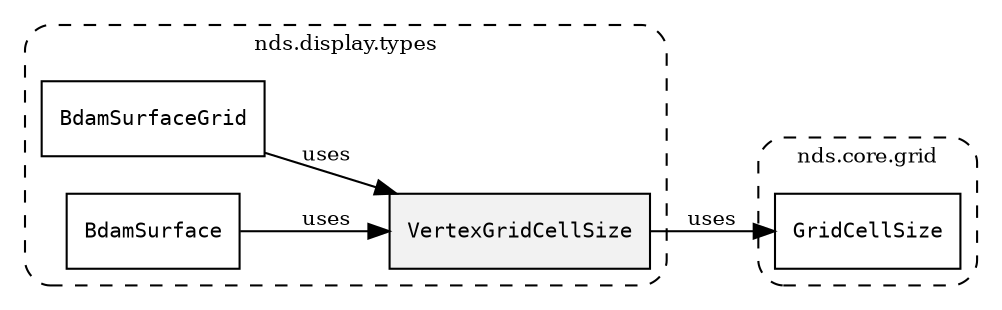 /**
 * This dot file creates symbol collaboration diagram for VertexGridCellSize.
 */
digraph ZSERIO
{
    node [shape=box, fontsize=10];
    rankdir="LR";
    fontsize=10;
    tooltip="VertexGridCellSize collaboration diagram";

    subgraph "cluster_nds.display.types"
    {
        style="dashed, rounded";
        label="nds.display.types";
        tooltip="Package nds.display.types";
        href="../../../content/packages/nds.display.types.html#Package-nds-display-types";
        target="_parent";

        "VertexGridCellSize" [style="filled", fillcolor="#0000000D", target="_parent", label=<<font face="monospace"><table align="center" border="0" cellspacing="0" cellpadding="0"><tr><td href="../../../content/packages/nds.display.types.html#Subtype-VertexGridCellSize" title="Subtype defined in nds.display.types">VertexGridCellSize</td></tr></table></font>>];
        "BdamSurfaceGrid" [target="_parent", label=<<font face="monospace"><table align="center" border="0" cellspacing="0" cellpadding="0"><tr><td href="../../../content/packages/nds.display.types.html#Structure-BdamSurfaceGrid" title="Structure defined in nds.display.types">BdamSurfaceGrid</td></tr></table></font>>];
        "BdamSurface" [target="_parent", label=<<font face="monospace"><table align="center" border="0" cellspacing="0" cellpadding="0"><tr><td href="../../../content/packages/nds.display.types.html#Structure-BdamSurface" title="Structure defined in nds.display.types">BdamSurface</td></tr></table></font>>];
    }

    subgraph "cluster_nds.core.grid"
    {
        style="dashed, rounded";
        label="nds.core.grid";
        tooltip="Package nds.core.grid";
        href="../../../content/packages/nds.core.grid.html#Package-nds-core-grid";
        target="_parent";

        "GridCellSize" [target="_parent", label=<<font face="monospace"><table align="center" border="0" cellspacing="0" cellpadding="0"><tr><td href="../../../content/packages/nds.core.grid.html#Subtype-GridCellSize" title="Subtype defined in nds.core.grid">GridCellSize</td></tr></table></font>>];
    }

    "VertexGridCellSize" -> "GridCellSize" [label="uses", fontsize=10];
    "BdamSurfaceGrid" -> "VertexGridCellSize" [label="uses", fontsize=10];
    "BdamSurface" -> "VertexGridCellSize" [label="uses", fontsize=10];
}

